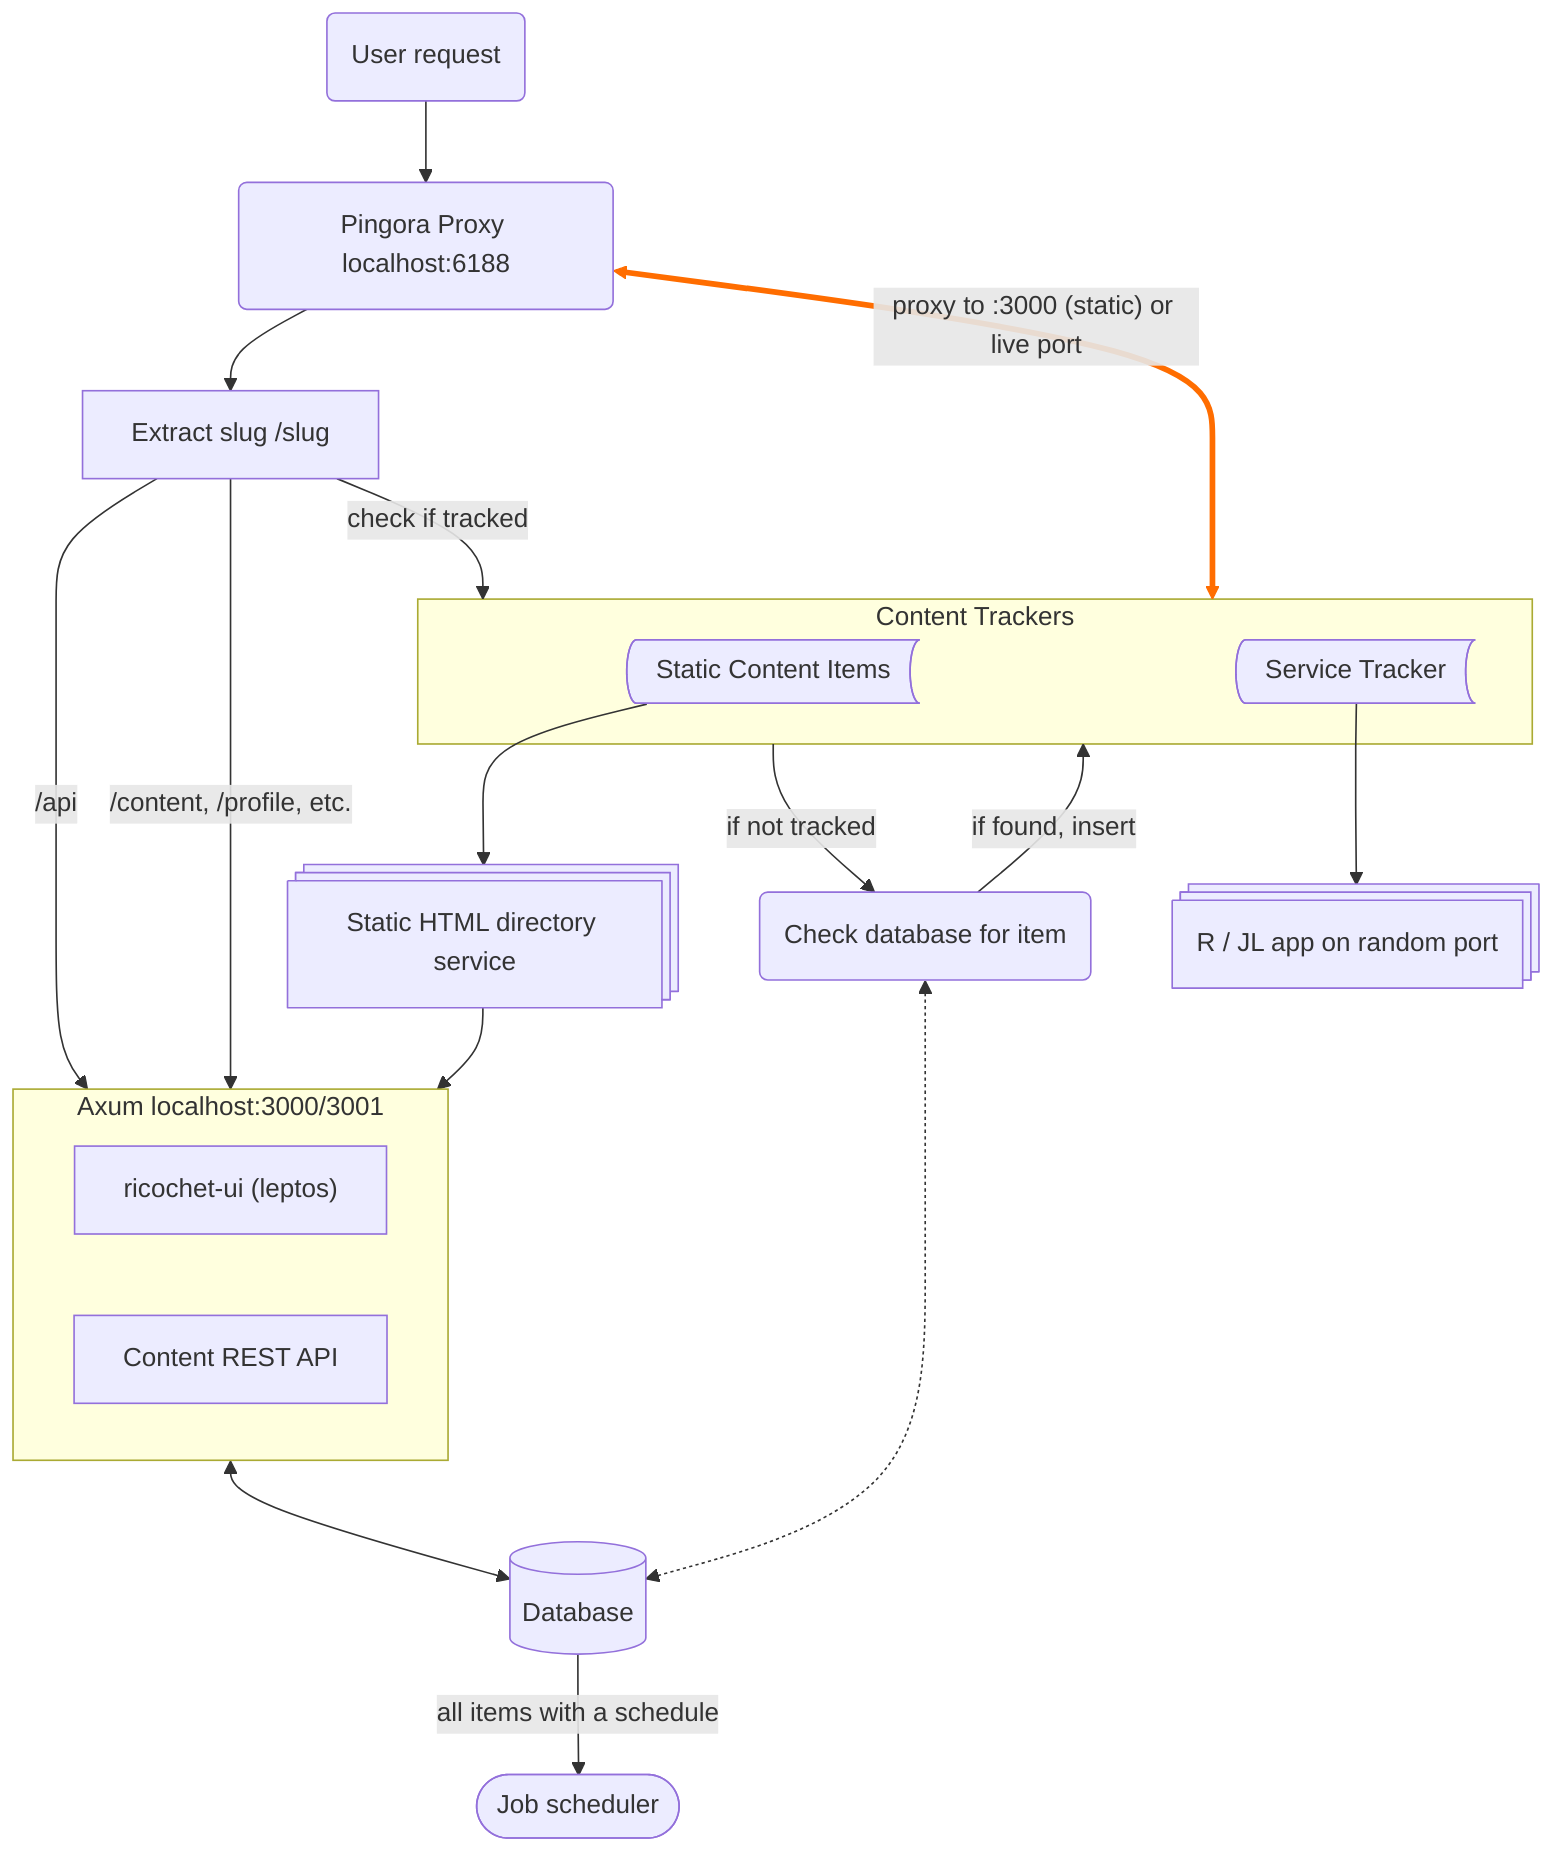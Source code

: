flowchart TD
 subgraph s1["Axum localhost:3000/3001"]
        n3["ricochet-ui (leptos)"]
        n4["Content REST API"]
  end
 subgraph s2["Content Trackers"]
        n7["Static Content Items"]
        n6["Service Tracker"]
  end
    n2["Pingora Proxy localhost:6188"] --> n10["Extract slug /slug"]
    n9["User request"] --> n2
    n10 -- /api --> s1
    n10 -- "/content, /profile, etc." --> s1
    n10 -- check if tracked --> s2
    s1 <--> n1["Database"]
    s2 -- if not tracked --> n12["Check database for item"]
    n12 <-.-> n1
    n6 --> n14["R / JL app on random port"]
    n7 --> n15["Static HTML directory service"]
    n15 --> s1
    n1 -- all items with a schedule --> n5(["Job scheduler"])
    n12 -- if found, insert --> s2
    n2 <== proxy to :3000 (static) or live port ==> s2

    n7@{ shape: stored-data}
    n6@{ shape: stored-data}
    n2@{ shape: rounded}
    n10@{ shape: proc}
    n9@{ shape: event}
    n1@{ shape: db}
    n12@{ shape: event}
    n14@{ shape: procs}
    n15@{ shape: procs}
    linkStyle 13 stroke:#FF6D00,fill:none